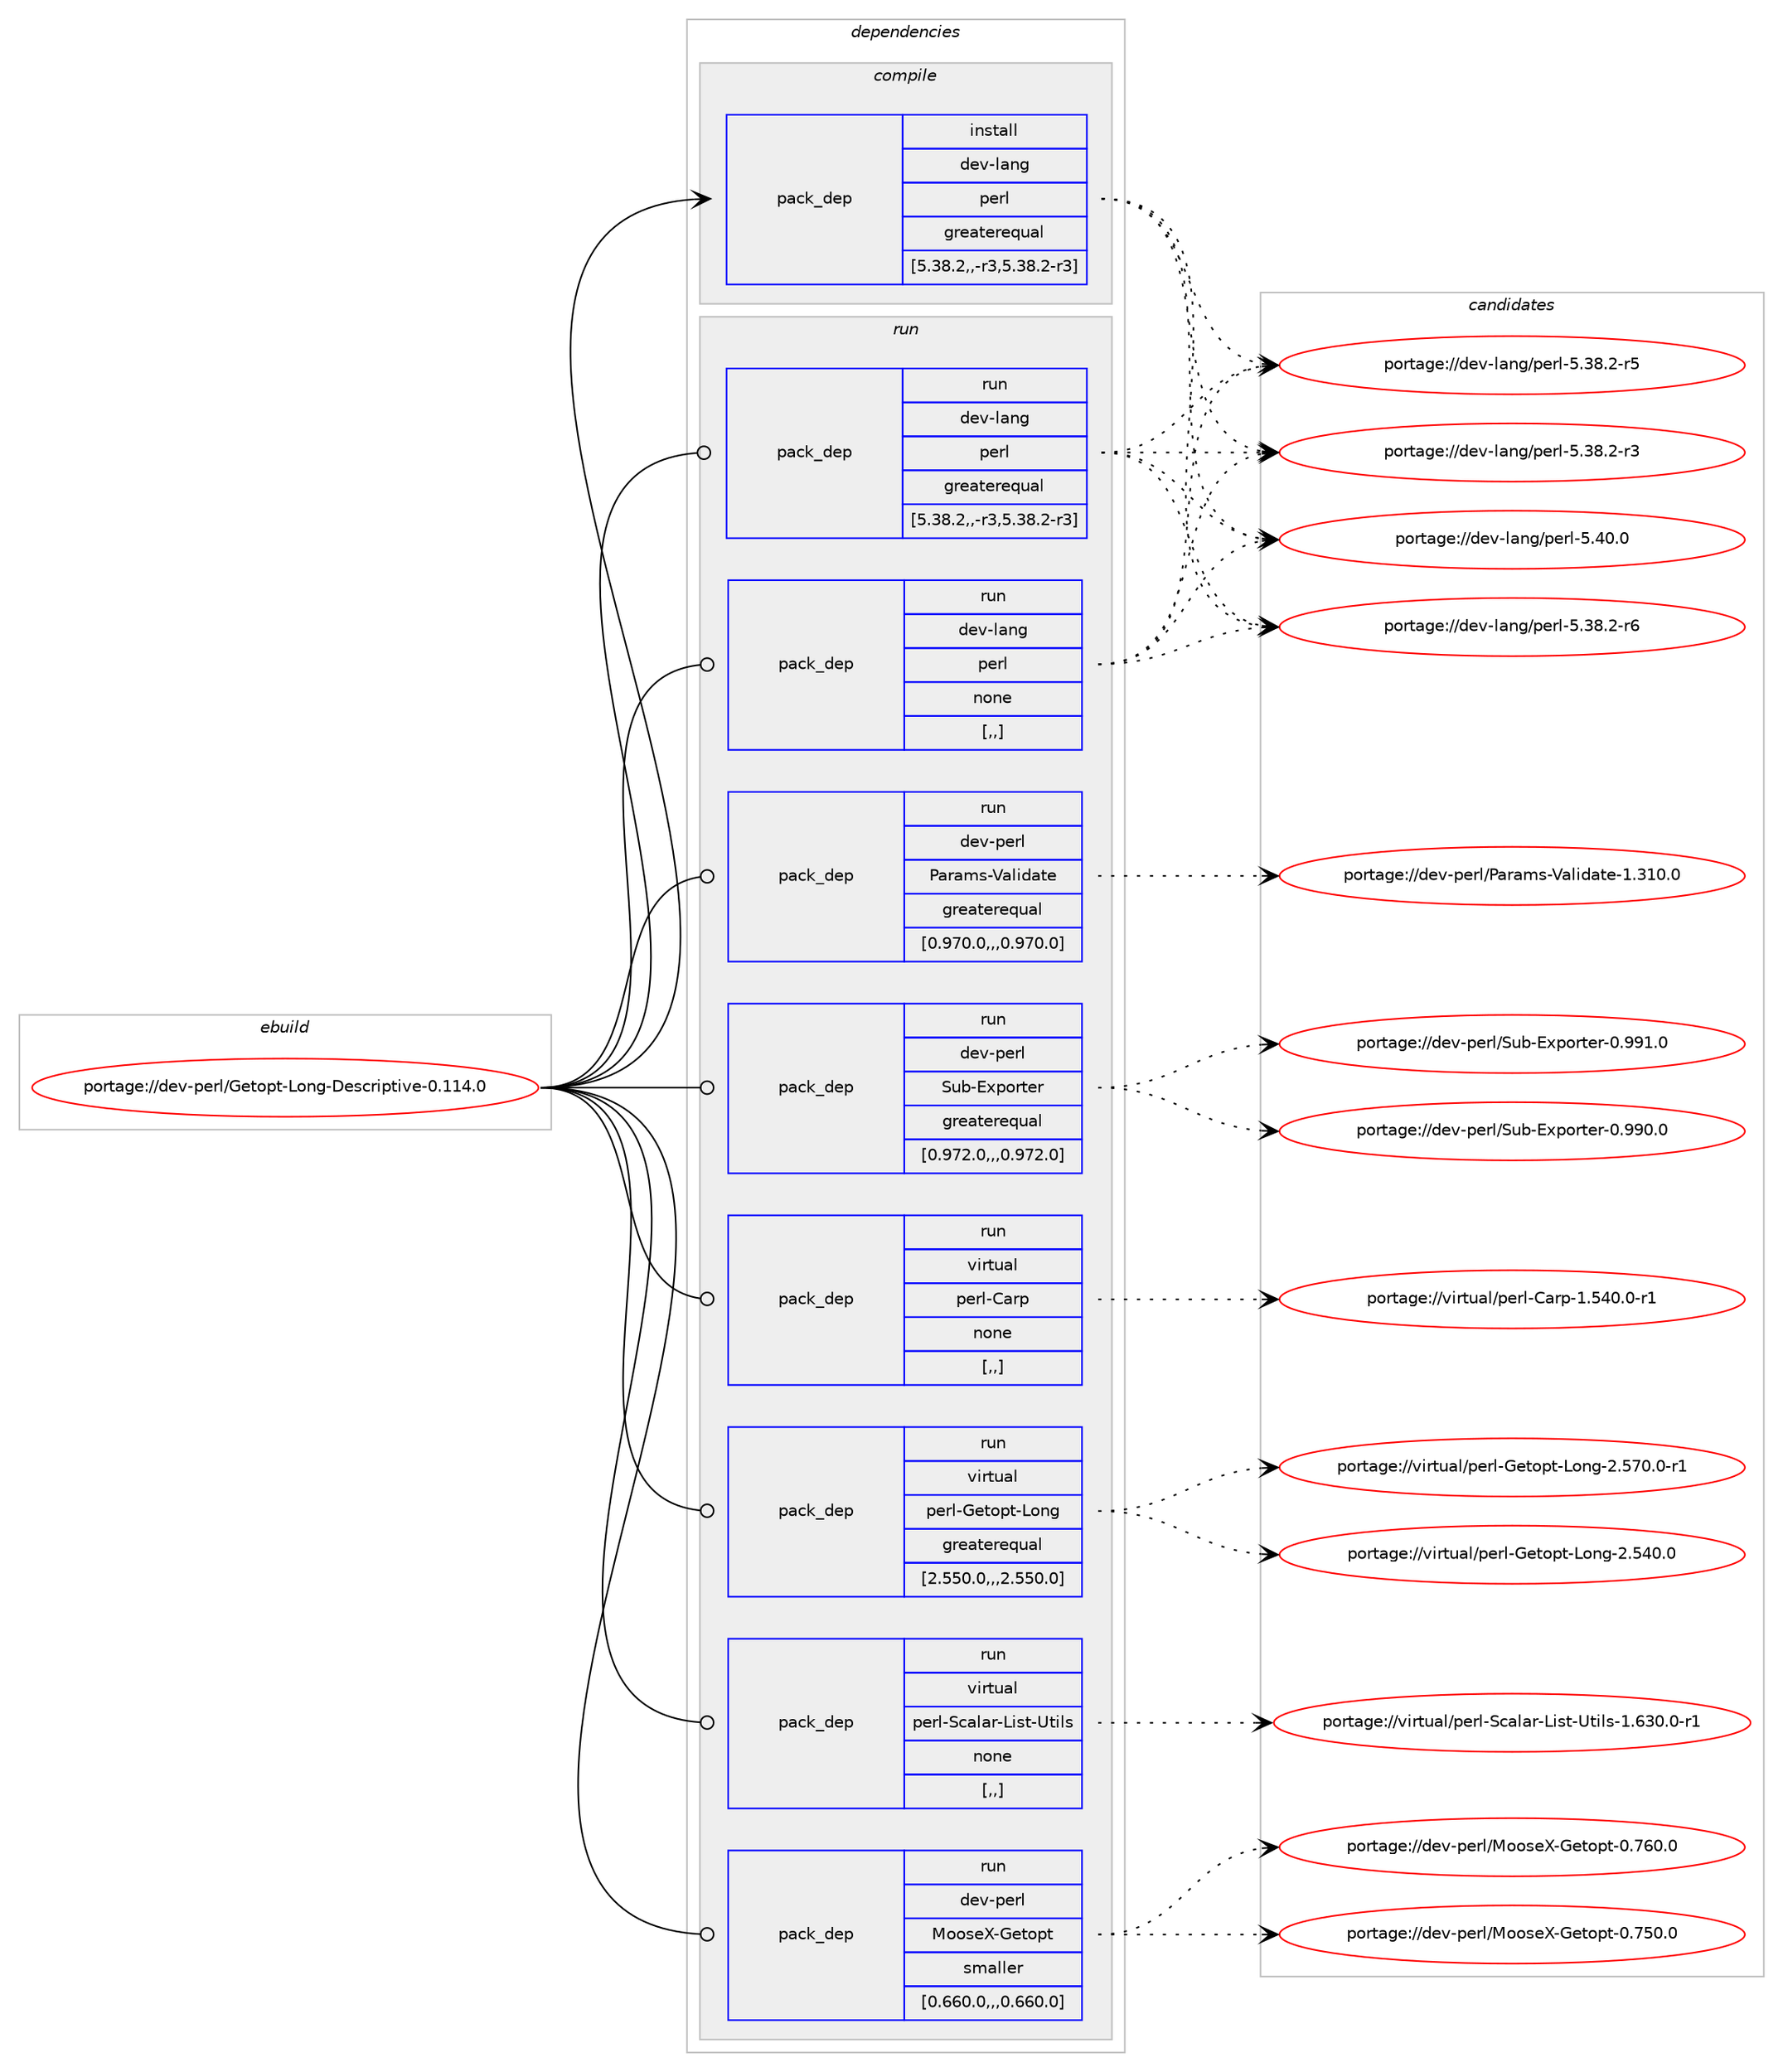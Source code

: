 digraph prolog {

# *************
# Graph options
# *************

newrank=true;
concentrate=true;
compound=true;
graph [rankdir=LR,fontname=Helvetica,fontsize=10,ranksep=1.5];#, ranksep=2.5, nodesep=0.2];
edge  [arrowhead=vee];
node  [fontname=Helvetica,fontsize=10];

# **********
# The ebuild
# **********

subgraph cluster_leftcol {
color=gray;
label=<<i>ebuild</i>>;
id [label="portage://dev-perl/Getopt-Long-Descriptive-0.114.0", color=red, width=4, href="../dev-perl/Getopt-Long-Descriptive-0.114.0.svg"];
}

# ****************
# The dependencies
# ****************

subgraph cluster_midcol {
color=gray;
label=<<i>dependencies</i>>;
subgraph cluster_compile {
fillcolor="#eeeeee";
style=filled;
label=<<i>compile</i>>;
subgraph pack460232 {
dependency625157 [label=<<TABLE BORDER="0" CELLBORDER="1" CELLSPACING="0" CELLPADDING="4" WIDTH="220"><TR><TD ROWSPAN="6" CELLPADDING="30">pack_dep</TD></TR><TR><TD WIDTH="110">install</TD></TR><TR><TD>dev-lang</TD></TR><TR><TD>perl</TD></TR><TR><TD>greaterequal</TD></TR><TR><TD>[5.38.2,,-r3,5.38.2-r3]</TD></TR></TABLE>>, shape=none, color=blue];
}
id:e -> dependency625157:w [weight=20,style="solid",arrowhead="vee"];
}
subgraph cluster_compileandrun {
fillcolor="#eeeeee";
style=filled;
label=<<i>compile and run</i>>;
}
subgraph cluster_run {
fillcolor="#eeeeee";
style=filled;
label=<<i>run</i>>;
subgraph pack460233 {
dependency625158 [label=<<TABLE BORDER="0" CELLBORDER="1" CELLSPACING="0" CELLPADDING="4" WIDTH="220"><TR><TD ROWSPAN="6" CELLPADDING="30">pack_dep</TD></TR><TR><TD WIDTH="110">run</TD></TR><TR><TD>dev-lang</TD></TR><TR><TD>perl</TD></TR><TR><TD>greaterequal</TD></TR><TR><TD>[5.38.2,,-r3,5.38.2-r3]</TD></TR></TABLE>>, shape=none, color=blue];
}
id:e -> dependency625158:w [weight=20,style="solid",arrowhead="odot"];
subgraph pack460234 {
dependency625159 [label=<<TABLE BORDER="0" CELLBORDER="1" CELLSPACING="0" CELLPADDING="4" WIDTH="220"><TR><TD ROWSPAN="6" CELLPADDING="30">pack_dep</TD></TR><TR><TD WIDTH="110">run</TD></TR><TR><TD>dev-lang</TD></TR><TR><TD>perl</TD></TR><TR><TD>none</TD></TR><TR><TD>[,,]</TD></TR></TABLE>>, shape=none, color=blue];
}
id:e -> dependency625159:w [weight=20,style="solid",arrowhead="odot"];
subgraph pack460235 {
dependency625160 [label=<<TABLE BORDER="0" CELLBORDER="1" CELLSPACING="0" CELLPADDING="4" WIDTH="220"><TR><TD ROWSPAN="6" CELLPADDING="30">pack_dep</TD></TR><TR><TD WIDTH="110">run</TD></TR><TR><TD>dev-perl</TD></TR><TR><TD>Params-Validate</TD></TR><TR><TD>greaterequal</TD></TR><TR><TD>[0.970.0,,,0.970.0]</TD></TR></TABLE>>, shape=none, color=blue];
}
id:e -> dependency625160:w [weight=20,style="solid",arrowhead="odot"];
subgraph pack460236 {
dependency625161 [label=<<TABLE BORDER="0" CELLBORDER="1" CELLSPACING="0" CELLPADDING="4" WIDTH="220"><TR><TD ROWSPAN="6" CELLPADDING="30">pack_dep</TD></TR><TR><TD WIDTH="110">run</TD></TR><TR><TD>dev-perl</TD></TR><TR><TD>Sub-Exporter</TD></TR><TR><TD>greaterequal</TD></TR><TR><TD>[0.972.0,,,0.972.0]</TD></TR></TABLE>>, shape=none, color=blue];
}
id:e -> dependency625161:w [weight=20,style="solid",arrowhead="odot"];
subgraph pack460237 {
dependency625162 [label=<<TABLE BORDER="0" CELLBORDER="1" CELLSPACING="0" CELLPADDING="4" WIDTH="220"><TR><TD ROWSPAN="6" CELLPADDING="30">pack_dep</TD></TR><TR><TD WIDTH="110">run</TD></TR><TR><TD>virtual</TD></TR><TR><TD>perl-Carp</TD></TR><TR><TD>none</TD></TR><TR><TD>[,,]</TD></TR></TABLE>>, shape=none, color=blue];
}
id:e -> dependency625162:w [weight=20,style="solid",arrowhead="odot"];
subgraph pack460238 {
dependency625163 [label=<<TABLE BORDER="0" CELLBORDER="1" CELLSPACING="0" CELLPADDING="4" WIDTH="220"><TR><TD ROWSPAN="6" CELLPADDING="30">pack_dep</TD></TR><TR><TD WIDTH="110">run</TD></TR><TR><TD>virtual</TD></TR><TR><TD>perl-Getopt-Long</TD></TR><TR><TD>greaterequal</TD></TR><TR><TD>[2.550.0,,,2.550.0]</TD></TR></TABLE>>, shape=none, color=blue];
}
id:e -> dependency625163:w [weight=20,style="solid",arrowhead="odot"];
subgraph pack460239 {
dependency625164 [label=<<TABLE BORDER="0" CELLBORDER="1" CELLSPACING="0" CELLPADDING="4" WIDTH="220"><TR><TD ROWSPAN="6" CELLPADDING="30">pack_dep</TD></TR><TR><TD WIDTH="110">run</TD></TR><TR><TD>virtual</TD></TR><TR><TD>perl-Scalar-List-Utils</TD></TR><TR><TD>none</TD></TR><TR><TD>[,,]</TD></TR></TABLE>>, shape=none, color=blue];
}
id:e -> dependency625164:w [weight=20,style="solid",arrowhead="odot"];
subgraph pack460240 {
dependency625165 [label=<<TABLE BORDER="0" CELLBORDER="1" CELLSPACING="0" CELLPADDING="4" WIDTH="220"><TR><TD ROWSPAN="6" CELLPADDING="30">pack_dep</TD></TR><TR><TD WIDTH="110">run</TD></TR><TR><TD>dev-perl</TD></TR><TR><TD>MooseX-Getopt</TD></TR><TR><TD>smaller</TD></TR><TR><TD>[0.660.0,,,0.660.0]</TD></TR></TABLE>>, shape=none, color=blue];
}
id:e -> dependency625165:w [weight=20,style="solid",arrowhead="odot"];
}
}

# **************
# The candidates
# **************

subgraph cluster_choices {
rank=same;
color=gray;
label=<<i>candidates</i>>;

subgraph choice460232 {
color=black;
nodesep=1;
choice10010111845108971101034711210111410845534652484648 [label="portage://dev-lang/perl-5.40.0", color=red, width=4,href="../dev-lang/perl-5.40.0.svg"];
choice100101118451089711010347112101114108455346515646504511454 [label="portage://dev-lang/perl-5.38.2-r6", color=red, width=4,href="../dev-lang/perl-5.38.2-r6.svg"];
choice100101118451089711010347112101114108455346515646504511453 [label="portage://dev-lang/perl-5.38.2-r5", color=red, width=4,href="../dev-lang/perl-5.38.2-r5.svg"];
choice100101118451089711010347112101114108455346515646504511451 [label="portage://dev-lang/perl-5.38.2-r3", color=red, width=4,href="../dev-lang/perl-5.38.2-r3.svg"];
dependency625157:e -> choice10010111845108971101034711210111410845534652484648:w [style=dotted,weight="100"];
dependency625157:e -> choice100101118451089711010347112101114108455346515646504511454:w [style=dotted,weight="100"];
dependency625157:e -> choice100101118451089711010347112101114108455346515646504511453:w [style=dotted,weight="100"];
dependency625157:e -> choice100101118451089711010347112101114108455346515646504511451:w [style=dotted,weight="100"];
}
subgraph choice460233 {
color=black;
nodesep=1;
choice10010111845108971101034711210111410845534652484648 [label="portage://dev-lang/perl-5.40.0", color=red, width=4,href="../dev-lang/perl-5.40.0.svg"];
choice100101118451089711010347112101114108455346515646504511454 [label="portage://dev-lang/perl-5.38.2-r6", color=red, width=4,href="../dev-lang/perl-5.38.2-r6.svg"];
choice100101118451089711010347112101114108455346515646504511453 [label="portage://dev-lang/perl-5.38.2-r5", color=red, width=4,href="../dev-lang/perl-5.38.2-r5.svg"];
choice100101118451089711010347112101114108455346515646504511451 [label="portage://dev-lang/perl-5.38.2-r3", color=red, width=4,href="../dev-lang/perl-5.38.2-r3.svg"];
dependency625158:e -> choice10010111845108971101034711210111410845534652484648:w [style=dotted,weight="100"];
dependency625158:e -> choice100101118451089711010347112101114108455346515646504511454:w [style=dotted,weight="100"];
dependency625158:e -> choice100101118451089711010347112101114108455346515646504511453:w [style=dotted,weight="100"];
dependency625158:e -> choice100101118451089711010347112101114108455346515646504511451:w [style=dotted,weight="100"];
}
subgraph choice460234 {
color=black;
nodesep=1;
choice10010111845108971101034711210111410845534652484648 [label="portage://dev-lang/perl-5.40.0", color=red, width=4,href="../dev-lang/perl-5.40.0.svg"];
choice100101118451089711010347112101114108455346515646504511454 [label="portage://dev-lang/perl-5.38.2-r6", color=red, width=4,href="../dev-lang/perl-5.38.2-r6.svg"];
choice100101118451089711010347112101114108455346515646504511453 [label="portage://dev-lang/perl-5.38.2-r5", color=red, width=4,href="../dev-lang/perl-5.38.2-r5.svg"];
choice100101118451089711010347112101114108455346515646504511451 [label="portage://dev-lang/perl-5.38.2-r3", color=red, width=4,href="../dev-lang/perl-5.38.2-r3.svg"];
dependency625159:e -> choice10010111845108971101034711210111410845534652484648:w [style=dotted,weight="100"];
dependency625159:e -> choice100101118451089711010347112101114108455346515646504511454:w [style=dotted,weight="100"];
dependency625159:e -> choice100101118451089711010347112101114108455346515646504511453:w [style=dotted,weight="100"];
dependency625159:e -> choice100101118451089711010347112101114108455346515646504511451:w [style=dotted,weight="100"];
}
subgraph choice460235 {
color=black;
nodesep=1;
choice1001011184511210111410847809711497109115458697108105100971161014549465149484648 [label="portage://dev-perl/Params-Validate-1.310.0", color=red, width=4,href="../dev-perl/Params-Validate-1.310.0.svg"];
dependency625160:e -> choice1001011184511210111410847809711497109115458697108105100971161014549465149484648:w [style=dotted,weight="100"];
}
subgraph choice460236 {
color=black;
nodesep=1;
choice1001011184511210111410847831179845691201121111141161011144548465757494648 [label="portage://dev-perl/Sub-Exporter-0.991.0", color=red, width=4,href="../dev-perl/Sub-Exporter-0.991.0.svg"];
choice1001011184511210111410847831179845691201121111141161011144548465757484648 [label="portage://dev-perl/Sub-Exporter-0.990.0", color=red, width=4,href="../dev-perl/Sub-Exporter-0.990.0.svg"];
dependency625161:e -> choice1001011184511210111410847831179845691201121111141161011144548465757494648:w [style=dotted,weight="100"];
dependency625161:e -> choice1001011184511210111410847831179845691201121111141161011144548465757484648:w [style=dotted,weight="100"];
}
subgraph choice460237 {
color=black;
nodesep=1;
choice118105114116117971084711210111410845679711411245494653524846484511449 [label="portage://virtual/perl-Carp-1.540.0-r1", color=red, width=4,href="../virtual/perl-Carp-1.540.0-r1.svg"];
dependency625162:e -> choice118105114116117971084711210111410845679711411245494653524846484511449:w [style=dotted,weight="100"];
}
subgraph choice460238 {
color=black;
nodesep=1;
choice11810511411611797108471121011141084571101116111112116457611111010345504653554846484511449 [label="portage://virtual/perl-Getopt-Long-2.570.0-r1", color=red, width=4,href="../virtual/perl-Getopt-Long-2.570.0-r1.svg"];
choice1181051141161179710847112101114108457110111611111211645761111101034550465352484648 [label="portage://virtual/perl-Getopt-Long-2.540.0", color=red, width=4,href="../virtual/perl-Getopt-Long-2.540.0.svg"];
dependency625163:e -> choice11810511411611797108471121011141084571101116111112116457611111010345504653554846484511449:w [style=dotted,weight="100"];
dependency625163:e -> choice1181051141161179710847112101114108457110111611111211645761111101034550465352484648:w [style=dotted,weight="100"];
}
subgraph choice460239 {
color=black;
nodesep=1;
choice118105114116117971084711210111410845839997108971144576105115116458511610510811545494654514846484511449 [label="portage://virtual/perl-Scalar-List-Utils-1.630.0-r1", color=red, width=4,href="../virtual/perl-Scalar-List-Utils-1.630.0-r1.svg"];
dependency625164:e -> choice118105114116117971084711210111410845839997108971144576105115116458511610510811545494654514846484511449:w [style=dotted,weight="100"];
}
subgraph choice460240 {
color=black;
nodesep=1;
choice1001011184511210111410847771111111151018845711011161111121164548465554484648 [label="portage://dev-perl/MooseX-Getopt-0.760.0", color=red, width=4,href="../dev-perl/MooseX-Getopt-0.760.0.svg"];
choice1001011184511210111410847771111111151018845711011161111121164548465553484648 [label="portage://dev-perl/MooseX-Getopt-0.750.0", color=red, width=4,href="../dev-perl/MooseX-Getopt-0.750.0.svg"];
dependency625165:e -> choice1001011184511210111410847771111111151018845711011161111121164548465554484648:w [style=dotted,weight="100"];
dependency625165:e -> choice1001011184511210111410847771111111151018845711011161111121164548465553484648:w [style=dotted,weight="100"];
}
}

}
